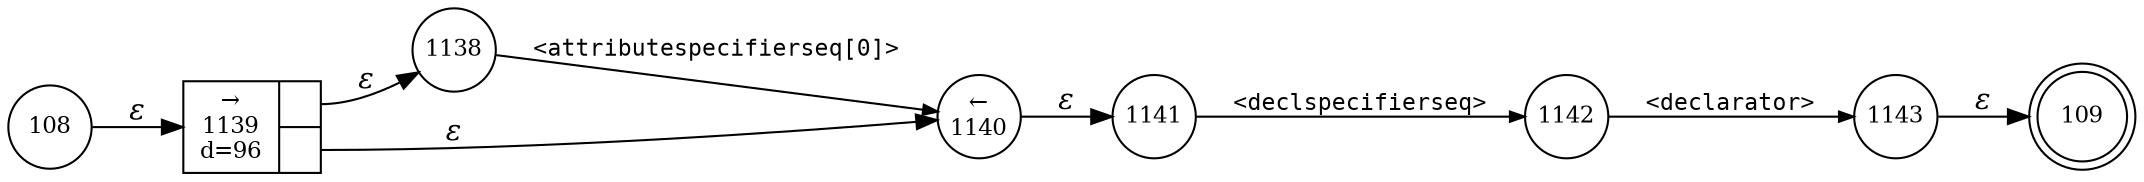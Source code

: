 digraph ATN {
rankdir=LR;
s109[fontsize=11, label="109", shape=doublecircle, fixedsize=true, width=.6];
s1138[fontsize=11,label="1138", shape=circle, fixedsize=true, width=.55, peripheries=1];
s1139[fontsize=11,label="{&rarr;\n1139\nd=96|{<p0>|<p1>}}", shape=record, fixedsize=false, peripheries=1];
s1140[fontsize=11,label="&larr;\n1140", shape=circle, fixedsize=true, width=.55, peripheries=1];
s1141[fontsize=11,label="1141", shape=circle, fixedsize=true, width=.55, peripheries=1];
s1142[fontsize=11,label="1142", shape=circle, fixedsize=true, width=.55, peripheries=1];
s1143[fontsize=11,label="1143", shape=circle, fixedsize=true, width=.55, peripheries=1];
s108[fontsize=11,label="108", shape=circle, fixedsize=true, width=.55, peripheries=1];
s108 -> s1139 [fontname="Times-Italic", label="&epsilon;"];
s1139:p0 -> s1138 [fontname="Times-Italic", label="&epsilon;"];
s1139:p1 -> s1140 [fontname="Times-Italic", label="&epsilon;"];
s1138 -> s1140 [fontsize=11, fontname="Courier", arrowsize=.7, label = "<attributespecifierseq[0]>", arrowhead = normal];
s1140 -> s1141 [fontname="Times-Italic", label="&epsilon;"];
s1141 -> s1142 [fontsize=11, fontname="Courier", arrowsize=.7, label = "<declspecifierseq>", arrowhead = normal];
s1142 -> s1143 [fontsize=11, fontname="Courier", arrowsize=.7, label = "<declarator>", arrowhead = normal];
s1143 -> s109 [fontname="Times-Italic", label="&epsilon;"];
}